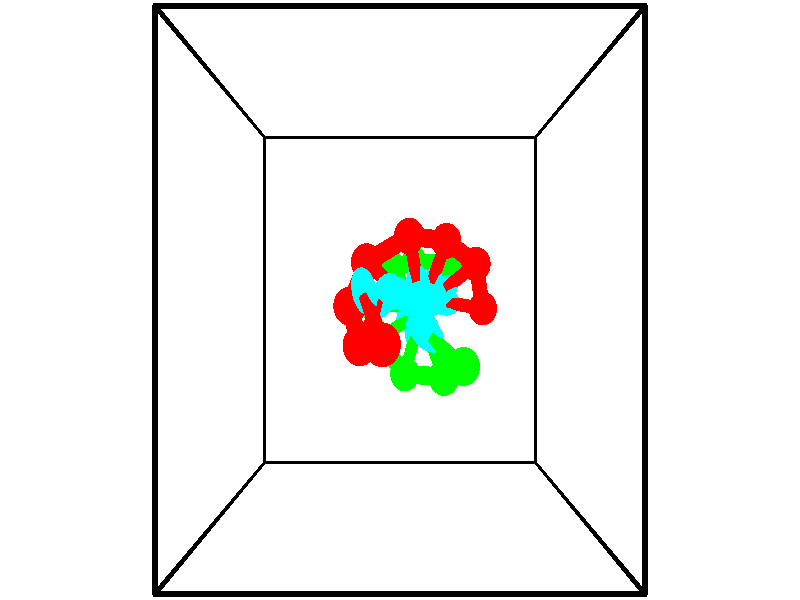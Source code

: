 // switches for output
#declare DRAW_BASES = 1; // possible values are 0, 1; only relevant for DNA ribbons
#declare DRAW_BASES_TYPE = 3; // possible values are 1, 2, 3; only relevant for DNA ribbons
#declare DRAW_FOG = 0; // set to 1 to enable fog

#include "colors.inc"

#include "transforms.inc"
background { rgb <1, 1, 1>}

#default {
   normal{
       ripples 0.25
       frequency 0.20
       turbulence 0.2
       lambda 5
   }
	finish {
		phong 0.1
		phong_size 40.
	}
}

// original window dimensions: 1024x640


// camera settings

camera {
	sky <-0, 1, 0>
	up <-0, 1, 0>
	right 1.6 * <1, 0, 0>
	location <2.5, 2.5, 11.1562>
	look_at <2.5, 2.5, 2.5>
	direction <0, 0, -8.6562>
	angle 67.0682
}


# declare cpy_camera_pos = <2.5, 2.5, 11.1562>;
# if (DRAW_FOG = 1)
fog {
	fog_type 2
	up vnormalize(cpy_camera_pos)
	color rgbt<1,1,1,0.3>
	distance 1e-5
	fog_alt 3e-3
	fog_offset 4
}
# end


// LIGHTS

# declare lum = 6;
global_settings {
	ambient_light rgb lum * <0.05, 0.05, 0.05>
	max_trace_level 15
}# declare cpy_direct_light_amount = 0.25;
light_source
{	1000 * <-1, -1, 1>,
	rgb lum * cpy_direct_light_amount
	parallel
}

light_source
{	1000 * <1, 1, -1>,
	rgb lum * cpy_direct_light_amount
	parallel
}

// strand 0

// nucleotide -1

// particle -1
sphere {
	<2.262348, 2.000096, 3.064221> 0.250000
	pigment { color rgbt <1,0,0,0> }
	no_shadow
}
cylinder {
	<2.115772, 2.344017, 2.921974>,  <2.027827, 2.550370, 2.836626>, 0.100000
	pigment { color rgbt <1,0,0,0> }
	no_shadow
}
cylinder {
	<2.115772, 2.344017, 2.921974>,  <2.262348, 2.000096, 3.064221>, 0.100000
	pigment { color rgbt <1,0,0,0> }
	no_shadow
}

// particle -1
sphere {
	<2.115772, 2.344017, 2.921974> 0.100000
	pigment { color rgbt <1,0,0,0> }
	no_shadow
}
sphere {
	0, 1
	scale<0.080000,0.200000,0.300000>
	matrix <0.565919, -0.097421, -0.818685,
		-0.738551, -0.501248, -0.450880,
		-0.366439, 0.859802, -0.355616,
		2.005841, 2.601958, 2.815289>
	pigment { color rgbt <0,1,1,0> }
	no_shadow
}
cylinder {
	<1.916955, 1.948005, 2.375767>,  <2.262348, 2.000096, 3.064221>, 0.130000
	pigment { color rgbt <1,0,0,0> }
	no_shadow
}

// nucleotide -1

// particle -1
sphere {
	<1.916955, 1.948005, 2.375767> 0.250000
	pigment { color rgbt <1,0,0,0> }
	no_shadow
}
cylinder {
	<2.117733, 2.291534, 2.416697>,  <2.238200, 2.497652, 2.441254>, 0.100000
	pigment { color rgbt <1,0,0,0> }
	no_shadow
}
cylinder {
	<2.117733, 2.291534, 2.416697>,  <1.916955, 1.948005, 2.375767>, 0.100000
	pigment { color rgbt <1,0,0,0> }
	no_shadow
}

// particle -1
sphere {
	<2.117733, 2.291534, 2.416697> 0.100000
	pigment { color rgbt <1,0,0,0> }
	no_shadow
}
sphere {
	0, 1
	scale<0.080000,0.200000,0.300000>
	matrix <0.394748, -0.122217, -0.910625,
		-0.769561, 0.497477, -0.400365,
		0.501946, 0.858824, 0.102324,
		2.268317, 2.549182, 2.447394>
	pigment { color rgbt <0,1,1,0> }
	no_shadow
}
cylinder {
	<1.724472, 2.422304, 1.864242>,  <1.916955, 1.948005, 2.375767>, 0.130000
	pigment { color rgbt <1,0,0,0> }
	no_shadow
}

// nucleotide -1

// particle -1
sphere {
	<1.724472, 2.422304, 1.864242> 0.250000
	pigment { color rgbt <1,0,0,0> }
	no_shadow
}
cylinder {
	<2.100418, 2.508904, 1.969906>,  <2.325986, 2.560863, 2.033304>, 0.100000
	pigment { color rgbt <1,0,0,0> }
	no_shadow
}
cylinder {
	<2.100418, 2.508904, 1.969906>,  <1.724472, 2.422304, 1.864242>, 0.100000
	pigment { color rgbt <1,0,0,0> }
	no_shadow
}

// particle -1
sphere {
	<2.100418, 2.508904, 1.969906> 0.100000
	pigment { color rgbt <1,0,0,0> }
	no_shadow
}
sphere {
	0, 1
	scale<0.080000,0.200000,0.300000>
	matrix <0.295793, -0.129275, -0.946464,
		-0.170759, 0.967686, -0.185540,
		0.939866, 0.216499, 0.264160,
		2.382378, 2.573853, 2.049154>
	pigment { color rgbt <0,1,1,0> }
	no_shadow
}
cylinder {
	<1.973701, 2.999213, 1.590147>,  <1.724472, 2.422304, 1.864242>, 0.130000
	pigment { color rgbt <1,0,0,0> }
	no_shadow
}

// nucleotide -1

// particle -1
sphere {
	<1.973701, 2.999213, 1.590147> 0.250000
	pigment { color rgbt <1,0,0,0> }
	no_shadow
}
cylinder {
	<2.286621, 2.752953, 1.628050>,  <2.474373, 2.605196, 1.650791>, 0.100000
	pigment { color rgbt <1,0,0,0> }
	no_shadow
}
cylinder {
	<2.286621, 2.752953, 1.628050>,  <1.973701, 2.999213, 1.590147>, 0.100000
	pigment { color rgbt <1,0,0,0> }
	no_shadow
}

// particle -1
sphere {
	<2.286621, 2.752953, 1.628050> 0.100000
	pigment { color rgbt <1,0,0,0> }
	no_shadow
}
sphere {
	0, 1
	scale<0.080000,0.200000,0.300000>
	matrix <0.167204, 0.061009, -0.984033,
		0.600041, 0.785653, 0.150667,
		0.782300, -0.615652, 0.094756,
		2.521311, 2.568257, 1.656477>
	pigment { color rgbt <0,1,1,0> }
	no_shadow
}
cylinder {
	<2.649734, 3.370987, 1.272983>,  <1.973701, 2.999213, 1.590147>, 0.130000
	pigment { color rgbt <1,0,0,0> }
	no_shadow
}

// nucleotide -1

// particle -1
sphere {
	<2.649734, 3.370987, 1.272983> 0.250000
	pigment { color rgbt <1,0,0,0> }
	no_shadow
}
cylinder {
	<2.734856, 2.980988, 1.298571>,  <2.785928, 2.746988, 1.313923>, 0.100000
	pigment { color rgbt <1,0,0,0> }
	no_shadow
}
cylinder {
	<2.734856, 2.980988, 1.298571>,  <2.649734, 3.370987, 1.272983>, 0.100000
	pigment { color rgbt <1,0,0,0> }
	no_shadow
}

// particle -1
sphere {
	<2.734856, 2.980988, 1.298571> 0.100000
	pigment { color rgbt <1,0,0,0> }
	no_shadow
}
sphere {
	0, 1
	scale<0.080000,0.200000,0.300000>
	matrix <0.261017, -0.006363, -0.965313,
		0.941586, 0.222119, 0.253137,
		0.212804, -0.974999, 0.063968,
		2.798697, 2.688488, 1.317761>
	pigment { color rgbt <0,1,1,0> }
	no_shadow
}
cylinder {
	<3.277116, 3.326749, 1.031415>,  <2.649734, 3.370987, 1.272983>, 0.130000
	pigment { color rgbt <1,0,0,0> }
	no_shadow
}

// nucleotide -1

// particle -1
sphere {
	<3.277116, 3.326749, 1.031415> 0.250000
	pigment { color rgbt <1,0,0,0> }
	no_shadow
}
cylinder {
	<3.125790, 2.957298, 1.006792>,  <3.034994, 2.735628, 0.992019>, 0.100000
	pigment { color rgbt <1,0,0,0> }
	no_shadow
}
cylinder {
	<3.125790, 2.957298, 1.006792>,  <3.277116, 3.326749, 1.031415>, 0.100000
	pigment { color rgbt <1,0,0,0> }
	no_shadow
}

// particle -1
sphere {
	<3.125790, 2.957298, 1.006792> 0.100000
	pigment { color rgbt <1,0,0,0> }
	no_shadow
}
sphere {
	0, 1
	scale<0.080000,0.200000,0.300000>
	matrix <0.329514, -0.072228, -0.941384,
		0.865042, -0.376424, 0.331674,
		-0.378315, -0.923628, -0.061556,
		3.012295, 2.680210, 0.988325>
	pigment { color rgbt <0,1,1,0> }
	no_shadow
}
cylinder {
	<3.815272, 3.016665, 0.708410>,  <3.277116, 3.326749, 1.031415>, 0.130000
	pigment { color rgbt <1,0,0,0> }
	no_shadow
}

// nucleotide -1

// particle -1
sphere {
	<3.815272, 3.016665, 0.708410> 0.250000
	pigment { color rgbt <1,0,0,0> }
	no_shadow
}
cylinder {
	<3.485088, 2.796211, 0.659636>,  <3.286978, 2.663939, 0.630371>, 0.100000
	pigment { color rgbt <1,0,0,0> }
	no_shadow
}
cylinder {
	<3.485088, 2.796211, 0.659636>,  <3.815272, 3.016665, 0.708410>, 0.100000
	pigment { color rgbt <1,0,0,0> }
	no_shadow
}

// particle -1
sphere {
	<3.485088, 2.796211, 0.659636> 0.100000
	pigment { color rgbt <1,0,0,0> }
	no_shadow
}
sphere {
	0, 1
	scale<0.080000,0.200000,0.300000>
	matrix <0.252876, -0.167938, -0.952812,
		0.504650, -0.817342, 0.277995,
		-0.825459, -0.551135, -0.121937,
		3.237451, 2.630871, 0.623055>
	pigment { color rgbt <0,1,1,0> }
	no_shadow
}
cylinder {
	<3.975319, 2.373316, 0.401635>,  <3.815272, 3.016665, 0.708410>, 0.130000
	pigment { color rgbt <1,0,0,0> }
	no_shadow
}

// nucleotide -1

// particle -1
sphere {
	<3.975319, 2.373316, 0.401635> 0.250000
	pigment { color rgbt <1,0,0,0> }
	no_shadow
}
cylinder {
	<3.588982, 2.426933, 0.312929>,  <3.357179, 2.459104, 0.259706>, 0.100000
	pigment { color rgbt <1,0,0,0> }
	no_shadow
}
cylinder {
	<3.588982, 2.426933, 0.312929>,  <3.975319, 2.373316, 0.401635>, 0.100000
	pigment { color rgbt <1,0,0,0> }
	no_shadow
}

// particle -1
sphere {
	<3.588982, 2.426933, 0.312929> 0.100000
	pigment { color rgbt <1,0,0,0> }
	no_shadow
}
sphere {
	0, 1
	scale<0.080000,0.200000,0.300000>
	matrix <0.223518, -0.002013, -0.974698,
		-0.131097, -0.990974, -0.028016,
		-0.965843, 0.134042, -0.221765,
		3.299229, 2.467146, 0.246400>
	pigment { color rgbt <0,1,1,0> }
	no_shadow
}
// strand 1

// nucleotide -1

// particle -1
sphere {
	<3.506202, 3.117158, -0.774249> 0.250000
	pigment { color rgbt <0,1,0,0> }
	no_shadow
}
cylinder {
	<3.334824, 2.766998, -0.863790>,  <3.231997, 2.556902, -0.917514>, 0.100000
	pigment { color rgbt <0,1,0,0> }
	no_shadow
}
cylinder {
	<3.334824, 2.766998, -0.863790>,  <3.506202, 3.117158, -0.774249>, 0.100000
	pigment { color rgbt <0,1,0,0> }
	no_shadow
}

// particle -1
sphere {
	<3.334824, 2.766998, -0.863790> 0.100000
	pigment { color rgbt <0,1,0,0> }
	no_shadow
}
sphere {
	0, 1
	scale<0.080000,0.200000,0.300000>
	matrix <-0.506213, 0.027336, 0.861975,
		-0.748453, 0.482627, -0.454850,
		-0.428446, -0.875399, -0.223852,
		3.206290, 2.504379, -0.930945>
	pigment { color rgbt <0,1,1,0> }
	no_shadow
}
cylinder {
	<2.783180, 3.140700, -0.861474>,  <3.506202, 3.117158, -0.774249>, 0.130000
	pigment { color rgbt <0,1,0,0> }
	no_shadow
}

// nucleotide -1

// particle -1
sphere {
	<2.783180, 3.140700, -0.861474> 0.250000
	pigment { color rgbt <0,1,0,0> }
	no_shadow
}
cylinder {
	<2.897942, 2.782913, -0.724293>,  <2.966798, 2.568241, -0.641984>, 0.100000
	pigment { color rgbt <0,1,0,0> }
	no_shadow
}
cylinder {
	<2.897942, 2.782913, -0.724293>,  <2.783180, 3.140700, -0.861474>, 0.100000
	pigment { color rgbt <0,1,0,0> }
	no_shadow
}

// particle -1
sphere {
	<2.897942, 2.782913, -0.724293> 0.100000
	pigment { color rgbt <0,1,0,0> }
	no_shadow
}
sphere {
	0, 1
	scale<0.080000,0.200000,0.300000>
	matrix <-0.361611, 0.230396, 0.903413,
		-0.887088, -0.383207, -0.257347,
		0.286903, -0.894466, 0.342953,
		2.984013, 2.514573, -0.621407>
	pigment { color rgbt <0,1,1,0> }
	no_shadow
}
cylinder {
	<2.365407, 3.001404, -0.200305>,  <2.783180, 3.140700, -0.861474>, 0.130000
	pigment { color rgbt <0,1,0,0> }
	no_shadow
}

// nucleotide -1

// particle -1
sphere {
	<2.365407, 3.001404, -0.200305> 0.250000
	pigment { color rgbt <0,1,0,0> }
	no_shadow
}
cylinder {
	<2.624702, 2.697205, -0.215416>,  <2.780280, 2.514685, -0.224483>, 0.100000
	pigment { color rgbt <0,1,0,0> }
	no_shadow
}
cylinder {
	<2.624702, 2.697205, -0.215416>,  <2.365407, 3.001404, -0.200305>, 0.100000
	pigment { color rgbt <0,1,0,0> }
	no_shadow
}

// particle -1
sphere {
	<2.624702, 2.697205, -0.215416> 0.100000
	pigment { color rgbt <0,1,0,0> }
	no_shadow
}
sphere {
	0, 1
	scale<0.080000,0.200000,0.300000>
	matrix <-0.138976, -0.166950, 0.976122,
		-0.748647, -0.627510, -0.213914,
		0.648239, -0.760499, -0.037778,
		2.819174, 2.469055, -0.226749>
	pigment { color rgbt <0,1,1,0> }
	no_shadow
}
cylinder {
	<1.990016, 2.426334, 0.047382>,  <2.365407, 3.001404, -0.200305>, 0.130000
	pigment { color rgbt <0,1,0,0> }
	no_shadow
}

// nucleotide -1

// particle -1
sphere {
	<1.990016, 2.426334, 0.047382> 0.250000
	pigment { color rgbt <0,1,0,0> }
	no_shadow
}
cylinder {
	<2.382568, 2.416443, 0.123571>,  <2.618100, 2.410508, 0.169285>, 0.100000
	pigment { color rgbt <0,1,0,0> }
	no_shadow
}
cylinder {
	<2.382568, 2.416443, 0.123571>,  <1.990016, 2.426334, 0.047382>, 0.100000
	pigment { color rgbt <0,1,0,0> }
	no_shadow
}

// particle -1
sphere {
	<2.382568, 2.416443, 0.123571> 0.100000
	pigment { color rgbt <0,1,0,0> }
	no_shadow
}
sphere {
	0, 1
	scale<0.080000,0.200000,0.300000>
	matrix <-0.191215, -0.219293, 0.956738,
		0.018113, -0.975346, -0.219938,
		0.981381, -0.024726, 0.190473,
		2.676983, 2.409025, 0.180713>
	pigment { color rgbt <0,1,1,0> }
	no_shadow
}
cylinder {
	<2.120710, 1.890705, 0.444140>,  <1.990016, 2.426334, 0.047382>, 0.130000
	pigment { color rgbt <0,1,0,0> }
	no_shadow
}

// nucleotide -1

// particle -1
sphere {
	<2.120710, 1.890705, 0.444140> 0.250000
	pigment { color rgbt <0,1,0,0> }
	no_shadow
}
cylinder {
	<2.452538, 2.105225, 0.506365>,  <2.651634, 2.233936, 0.543699>, 0.100000
	pigment { color rgbt <0,1,0,0> }
	no_shadow
}
cylinder {
	<2.452538, 2.105225, 0.506365>,  <2.120710, 1.890705, 0.444140>, 0.100000
	pigment { color rgbt <0,1,0,0> }
	no_shadow
}

// particle -1
sphere {
	<2.452538, 2.105225, 0.506365> 0.100000
	pigment { color rgbt <0,1,0,0> }
	no_shadow
}
sphere {
	0, 1
	scale<0.080000,0.200000,0.300000>
	matrix <-0.077161, -0.165816, 0.983133,
		0.553048, -0.827580, -0.096175,
		0.829569, 0.536299, 0.155561,
		2.701408, 2.266114, 0.553033>
	pigment { color rgbt <0,1,1,0> }
	no_shadow
}
cylinder {
	<2.582271, 1.447442, 0.807986>,  <2.120710, 1.890705, 0.444140>, 0.130000
	pigment { color rgbt <0,1,0,0> }
	no_shadow
}

// nucleotide -1

// particle -1
sphere {
	<2.582271, 1.447442, 0.807986> 0.250000
	pigment { color rgbt <0,1,0,0> }
	no_shadow
}
cylinder {
	<2.700325, 1.826614, 0.855852>,  <2.771158, 2.054118, 0.884572>, 0.100000
	pigment { color rgbt <0,1,0,0> }
	no_shadow
}
cylinder {
	<2.700325, 1.826614, 0.855852>,  <2.582271, 1.447442, 0.807986>, 0.100000
	pigment { color rgbt <0,1,0,0> }
	no_shadow
}

// particle -1
sphere {
	<2.700325, 1.826614, 0.855852> 0.100000
	pigment { color rgbt <0,1,0,0> }
	no_shadow
}
sphere {
	0, 1
	scale<0.080000,0.200000,0.300000>
	matrix <0.026852, -0.133425, 0.990695,
		0.955078, -0.289176, -0.064832,
		0.295136, 0.947932, 0.119666,
		2.788866, 2.110994, 0.891752>
	pigment { color rgbt <0,1,1,0> }
	no_shadow
}
cylinder {
	<3.218049, 1.442711, 1.254386>,  <2.582271, 1.447442, 0.807986>, 0.130000
	pigment { color rgbt <0,1,0,0> }
	no_shadow
}

// nucleotide -1

// particle -1
sphere {
	<3.218049, 1.442711, 1.254386> 0.250000
	pigment { color rgbt <0,1,0,0> }
	no_shadow
}
cylinder {
	<3.061775, 1.808990, 1.292038>,  <2.968011, 2.028758, 1.314629>, 0.100000
	pigment { color rgbt <0,1,0,0> }
	no_shadow
}
cylinder {
	<3.061775, 1.808990, 1.292038>,  <3.218049, 1.442711, 1.254386>, 0.100000
	pigment { color rgbt <0,1,0,0> }
	no_shadow
}

// particle -1
sphere {
	<3.061775, 1.808990, 1.292038> 0.100000
	pigment { color rgbt <0,1,0,0> }
	no_shadow
}
sphere {
	0, 1
	scale<0.080000,0.200000,0.300000>
	matrix <-0.107207, -0.146822, 0.983336,
		0.914260, 0.374083, 0.155530,
		-0.390685, 0.915699, 0.094130,
		2.944570, 2.083700, 1.320277>
	pigment { color rgbt <0,1,1,0> }
	no_shadow
}
cylinder {
	<3.483454, 1.644695, 1.827918>,  <3.218049, 1.442711, 1.254386>, 0.130000
	pigment { color rgbt <0,1,0,0> }
	no_shadow
}

// nucleotide -1

// particle -1
sphere {
	<3.483454, 1.644695, 1.827918> 0.250000
	pigment { color rgbt <0,1,0,0> }
	no_shadow
}
cylinder {
	<3.161873, 1.880310, 1.795187>,  <2.968924, 2.021679, 1.775548>, 0.100000
	pigment { color rgbt <0,1,0,0> }
	no_shadow
}
cylinder {
	<3.161873, 1.880310, 1.795187>,  <3.483454, 1.644695, 1.827918>, 0.100000
	pigment { color rgbt <0,1,0,0> }
	no_shadow
}

// particle -1
sphere {
	<3.161873, 1.880310, 1.795187> 0.100000
	pigment { color rgbt <0,1,0,0> }
	no_shadow
}
sphere {
	0, 1
	scale<0.080000,0.200000,0.300000>
	matrix <-0.066561, 0.047604, 0.996646,
		0.590957, 0.806703, 0.000936,
		-0.803953, 0.589037, -0.081827,
		2.920687, 2.057021, 1.770639>
	pigment { color rgbt <0,1,1,0> }
	no_shadow
}
// box output
cylinder {
	<0.000000, 0.000000, 0.000000>,  <5.000000, 0.000000, 0.000000>, 0.025000
	pigment { color rgbt <0,0,0,0> }
	no_shadow
}
cylinder {
	<0.000000, 0.000000, 0.000000>,  <0.000000, 5.000000, 0.000000>, 0.025000
	pigment { color rgbt <0,0,0,0> }
	no_shadow
}
cylinder {
	<0.000000, 0.000000, 0.000000>,  <0.000000, 0.000000, 5.000000>, 0.025000
	pigment { color rgbt <0,0,0,0> }
	no_shadow
}
cylinder {
	<5.000000, 5.000000, 5.000000>,  <0.000000, 5.000000, 5.000000>, 0.025000
	pigment { color rgbt <0,0,0,0> }
	no_shadow
}
cylinder {
	<5.000000, 5.000000, 5.000000>,  <5.000000, 0.000000, 5.000000>, 0.025000
	pigment { color rgbt <0,0,0,0> }
	no_shadow
}
cylinder {
	<5.000000, 5.000000, 5.000000>,  <5.000000, 5.000000, 0.000000>, 0.025000
	pigment { color rgbt <0,0,0,0> }
	no_shadow
}
cylinder {
	<0.000000, 0.000000, 5.000000>,  <0.000000, 5.000000, 5.000000>, 0.025000
	pigment { color rgbt <0,0,0,0> }
	no_shadow
}
cylinder {
	<0.000000, 0.000000, 5.000000>,  <5.000000, 0.000000, 5.000000>, 0.025000
	pigment { color rgbt <0,0,0,0> }
	no_shadow
}
cylinder {
	<5.000000, 5.000000, 0.000000>,  <0.000000, 5.000000, 0.000000>, 0.025000
	pigment { color rgbt <0,0,0,0> }
	no_shadow
}
cylinder {
	<5.000000, 5.000000, 0.000000>,  <5.000000, 0.000000, 0.000000>, 0.025000
	pigment { color rgbt <0,0,0,0> }
	no_shadow
}
cylinder {
	<5.000000, 0.000000, 5.000000>,  <5.000000, 0.000000, 0.000000>, 0.025000
	pigment { color rgbt <0,0,0,0> }
	no_shadow
}
cylinder {
	<0.000000, 5.000000, 0.000000>,  <0.000000, 5.000000, 5.000000>, 0.025000
	pigment { color rgbt <0,0,0,0> }
	no_shadow
}
// end of box output
